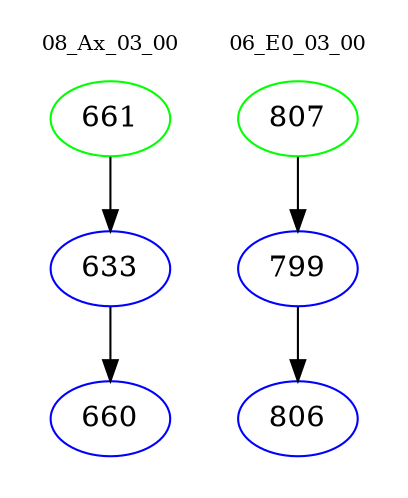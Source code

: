 digraph{
subgraph cluster_0 {
color = white
label = "08_Ax_03_00";
fontsize=10;
T0_661 [label="661", color="green"]
T0_661 -> T0_633 [color="black"]
T0_633 [label="633", color="blue"]
T0_633 -> T0_660 [color="black"]
T0_660 [label="660", color="blue"]
}
subgraph cluster_1 {
color = white
label = "06_E0_03_00";
fontsize=10;
T1_807 [label="807", color="green"]
T1_807 -> T1_799 [color="black"]
T1_799 [label="799", color="blue"]
T1_799 -> T1_806 [color="black"]
T1_806 [label="806", color="blue"]
}
}
